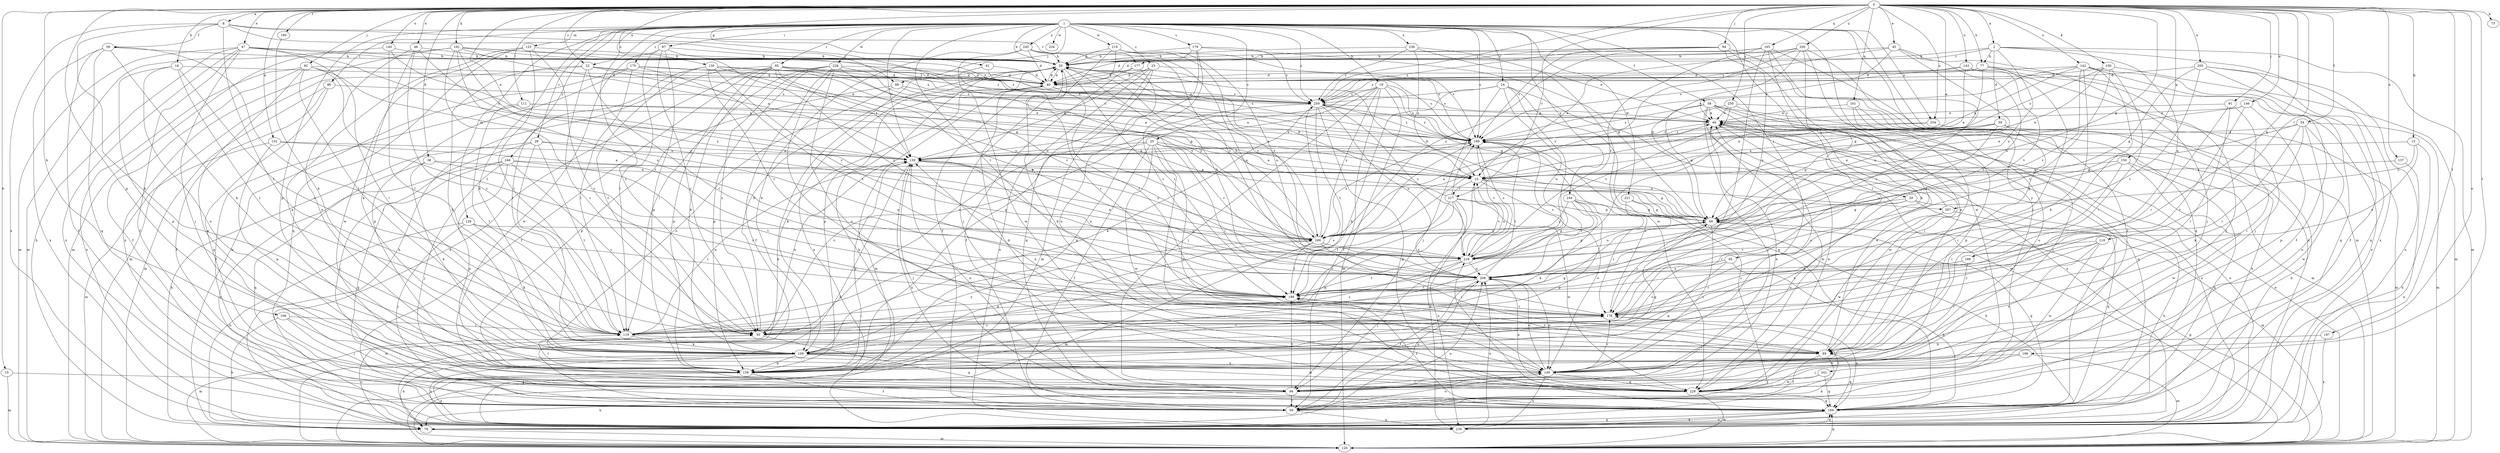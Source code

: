 strict digraph  {
0;
1;
2;
8;
10;
13;
15;
16;
19;
20;
22;
23;
24;
25;
28;
29;
30;
38;
39;
40;
45;
46;
47;
49;
54;
56;
58;
59;
61;
69;
73;
77;
78;
85;
86;
87;
89;
91;
92;
94;
95;
98;
99;
100;
102;
106;
109;
111;
118;
119;
123;
126;
129;
130;
132;
137;
139;
140;
142;
143;
146;
149;
150;
158;
161;
165;
166;
169;
175;
177;
178;
179;
189;
190;
196;
197;
198;
200;
205;
207;
208;
217;
218;
219;
221;
226;
228;
229;
234;
236;
239;
241;
244;
245;
246;
249;
250;
259;
0 -> 2  [label=a];
0 -> 8  [label=a];
0 -> 10  [label=a];
0 -> 13  [label=b];
0 -> 15  [label=b];
0 -> 16  [label=b];
0 -> 22  [label=c];
0 -> 38  [label=d];
0 -> 45  [label=e];
0 -> 46  [label=e];
0 -> 47  [label=e];
0 -> 54  [label=f];
0 -> 61  [label=g];
0 -> 69  [label=g];
0 -> 73  [label=h];
0 -> 77  [label=h];
0 -> 91  [label=j];
0 -> 92  [label=j];
0 -> 94  [label=j];
0 -> 100  [label=k];
0 -> 102  [label=k];
0 -> 106  [label=k];
0 -> 111  [label=l];
0 -> 118  [label=l];
0 -> 130  [label=n];
0 -> 132  [label=n];
0 -> 137  [label=n];
0 -> 139  [label=n];
0 -> 140  [label=o];
0 -> 142  [label=o];
0 -> 143  [label=o];
0 -> 146  [label=o];
0 -> 149  [label=o];
0 -> 150  [label=p];
0 -> 158  [label=p];
0 -> 161  [label=q];
0 -> 165  [label=q];
0 -> 166  [label=q];
0 -> 190  [label=t];
0 -> 196  [label=t];
0 -> 197  [label=t];
0 -> 200  [label=u];
0 -> 205  [label=u];
0 -> 217  [label=v];
0 -> 234  [label=x];
0 -> 250  [label=z];
0 -> 259  [label=z];
1 -> 19  [label=b];
1 -> 20  [label=b];
1 -> 22  [label=c];
1 -> 23  [label=c];
1 -> 24  [label=c];
1 -> 25  [label=c];
1 -> 28  [label=c];
1 -> 29  [label=c];
1 -> 30  [label=c];
1 -> 56  [label=f];
1 -> 85  [label=i];
1 -> 86  [label=i];
1 -> 87  [label=i];
1 -> 95  [label=j];
1 -> 98  [label=j];
1 -> 109  [label=k];
1 -> 123  [label=m];
1 -> 126  [label=m];
1 -> 129  [label=m];
1 -> 139  [label=n];
1 -> 158  [label=p];
1 -> 175  [label=r];
1 -> 179  [label=s];
1 -> 189  [label=s];
1 -> 198  [label=t];
1 -> 219  [label=w];
1 -> 221  [label=w];
1 -> 226  [label=w];
1 -> 228  [label=w];
1 -> 229  [label=w];
1 -> 234  [label=x];
1 -> 236  [label=x];
1 -> 241  [label=y];
1 -> 244  [label=y];
1 -> 245  [label=y];
1 -> 246  [label=y];
1 -> 259  [label=z];
2 -> 20  [label=b];
2 -> 39  [label=d];
2 -> 77  [label=h];
2 -> 129  [label=m];
2 -> 166  [label=q];
2 -> 177  [label=r];
2 -> 239  [label=x];
2 -> 249  [label=y];
8 -> 58  [label=f];
8 -> 98  [label=j];
8 -> 109  [label=k];
8 -> 119  [label=l];
8 -> 177  [label=r];
8 -> 189  [label=s];
8 -> 239  [label=x];
10 -> 69  [label=g];
10 -> 149  [label=o];
10 -> 207  [label=u];
10 -> 217  [label=v];
10 -> 218  [label=v];
13 -> 78  [label=h];
13 -> 139  [label=n];
13 -> 207  [label=u];
13 -> 208  [label=u];
15 -> 99  [label=j];
15 -> 129  [label=m];
16 -> 30  [label=c];
16 -> 40  [label=d];
16 -> 119  [label=l];
16 -> 149  [label=o];
16 -> 158  [label=p];
19 -> 30  [label=c];
19 -> 59  [label=f];
19 -> 69  [label=g];
19 -> 99  [label=j];
19 -> 129  [label=m];
19 -> 139  [label=n];
19 -> 189  [label=s];
19 -> 249  [label=y];
19 -> 259  [label=z];
20 -> 40  [label=d];
20 -> 158  [label=p];
20 -> 178  [label=r];
20 -> 189  [label=s];
20 -> 198  [label=t];
20 -> 239  [label=x];
20 -> 249  [label=y];
22 -> 30  [label=c];
22 -> 40  [label=d];
22 -> 49  [label=e];
22 -> 109  [label=k];
22 -> 129  [label=m];
22 -> 178  [label=r];
22 -> 249  [label=y];
23 -> 40  [label=d];
23 -> 129  [label=m];
23 -> 139  [label=n];
23 -> 169  [label=q];
23 -> 189  [label=s];
23 -> 239  [label=x];
24 -> 99  [label=j];
24 -> 109  [label=k];
24 -> 129  [label=m];
24 -> 158  [label=p];
24 -> 169  [label=q];
24 -> 208  [label=u];
24 -> 259  [label=z];
25 -> 10  [label=a];
25 -> 30  [label=c];
25 -> 59  [label=f];
25 -> 89  [label=i];
25 -> 139  [label=n];
25 -> 149  [label=o];
25 -> 178  [label=r];
25 -> 218  [label=v];
25 -> 229  [label=w];
28 -> 78  [label=h];
28 -> 89  [label=i];
28 -> 99  [label=j];
28 -> 119  [label=l];
28 -> 139  [label=n];
28 -> 208  [label=u];
29 -> 69  [label=g];
29 -> 78  [label=h];
29 -> 149  [label=o];
29 -> 169  [label=q];
29 -> 178  [label=r];
30 -> 20  [label=b];
30 -> 129  [label=m];
30 -> 139  [label=n];
30 -> 169  [label=q];
30 -> 178  [label=r];
38 -> 10  [label=a];
38 -> 109  [label=k];
38 -> 169  [label=q];
38 -> 198  [label=t];
39 -> 10  [label=a];
39 -> 69  [label=g];
39 -> 78  [label=h];
39 -> 89  [label=i];
39 -> 139  [label=n];
39 -> 189  [label=s];
39 -> 208  [label=u];
40 -> 20  [label=b];
40 -> 109  [label=k];
40 -> 129  [label=m];
40 -> 198  [label=t];
40 -> 259  [label=z];
45 -> 20  [label=b];
45 -> 99  [label=j];
45 -> 189  [label=s];
45 -> 198  [label=t];
45 -> 208  [label=u];
45 -> 259  [label=z];
46 -> 20  [label=b];
46 -> 30  [label=c];
46 -> 109  [label=k];
46 -> 139  [label=n];
46 -> 149  [label=o];
47 -> 20  [label=b];
47 -> 59  [label=f];
47 -> 69  [label=g];
47 -> 78  [label=h];
47 -> 89  [label=i];
47 -> 99  [label=j];
47 -> 129  [label=m];
47 -> 239  [label=x];
47 -> 259  [label=z];
49 -> 189  [label=s];
49 -> 229  [label=w];
49 -> 239  [label=x];
54 -> 69  [label=g];
54 -> 109  [label=k];
54 -> 129  [label=m];
54 -> 149  [label=o];
54 -> 178  [label=r];
54 -> 189  [label=s];
54 -> 229  [label=w];
56 -> 49  [label=e];
56 -> 69  [label=g];
56 -> 99  [label=j];
56 -> 129  [label=m];
56 -> 149  [label=o];
56 -> 169  [label=q];
56 -> 189  [label=s];
56 -> 229  [label=w];
56 -> 239  [label=x];
58 -> 20  [label=b];
58 -> 59  [label=f];
58 -> 109  [label=k];
58 -> 119  [label=l];
58 -> 169  [label=q];
58 -> 239  [label=x];
59 -> 149  [label=o];
59 -> 178  [label=r];
59 -> 189  [label=s];
59 -> 208  [label=u];
59 -> 239  [label=x];
61 -> 40  [label=d];
61 -> 189  [label=s];
61 -> 249  [label=y];
69 -> 20  [label=b];
69 -> 149  [label=o];
69 -> 169  [label=q];
69 -> 178  [label=r];
69 -> 249  [label=y];
77 -> 40  [label=d];
77 -> 69  [label=g];
77 -> 89  [label=i];
77 -> 99  [label=j];
77 -> 239  [label=x];
77 -> 259  [label=z];
78 -> 30  [label=c];
78 -> 129  [label=m];
78 -> 169  [label=q];
78 -> 208  [label=u];
85 -> 10  [label=a];
85 -> 40  [label=d];
85 -> 59  [label=f];
85 -> 78  [label=h];
85 -> 109  [label=k];
85 -> 139  [label=n];
85 -> 158  [label=p];
85 -> 208  [label=u];
85 -> 218  [label=v];
85 -> 239  [label=x];
85 -> 259  [label=z];
86 -> 59  [label=f];
86 -> 129  [label=m];
86 -> 169  [label=q];
86 -> 259  [label=z];
87 -> 20  [label=b];
87 -> 30  [label=c];
87 -> 119  [label=l];
87 -> 158  [label=p];
87 -> 208  [label=u];
87 -> 229  [label=w];
89 -> 49  [label=e];
89 -> 59  [label=f];
89 -> 78  [label=h];
89 -> 139  [label=n];
89 -> 169  [label=q];
89 -> 198  [label=t];
91 -> 49  [label=e];
91 -> 89  [label=i];
91 -> 119  [label=l];
91 -> 178  [label=r];
92 -> 40  [label=d];
92 -> 59  [label=f];
92 -> 89  [label=i];
92 -> 198  [label=t];
92 -> 229  [label=w];
92 -> 239  [label=x];
92 -> 249  [label=y];
94 -> 20  [label=b];
94 -> 40  [label=d];
94 -> 119  [label=l];
94 -> 178  [label=r];
94 -> 189  [label=s];
94 -> 208  [label=u];
94 -> 259  [label=z];
95 -> 30  [label=c];
95 -> 158  [label=p];
95 -> 169  [label=q];
95 -> 208  [label=u];
98 -> 10  [label=a];
98 -> 149  [label=o];
98 -> 158  [label=p];
98 -> 259  [label=z];
99 -> 49  [label=e];
99 -> 59  [label=f];
99 -> 78  [label=h];
99 -> 139  [label=n];
99 -> 198  [label=t];
100 -> 10  [label=a];
100 -> 40  [label=d];
100 -> 89  [label=i];
100 -> 129  [label=m];
100 -> 189  [label=s];
100 -> 198  [label=t];
102 -> 20  [label=b];
102 -> 129  [label=m];
102 -> 139  [label=n];
102 -> 189  [label=s];
102 -> 198  [label=t];
102 -> 208  [label=u];
102 -> 239  [label=x];
102 -> 249  [label=y];
102 -> 259  [label=z];
106 -> 78  [label=h];
106 -> 99  [label=j];
106 -> 119  [label=l];
106 -> 229  [label=w];
109 -> 78  [label=h];
109 -> 149  [label=o];
109 -> 158  [label=p];
109 -> 229  [label=w];
109 -> 239  [label=x];
109 -> 249  [label=y];
111 -> 10  [label=a];
111 -> 49  [label=e];
111 -> 59  [label=f];
111 -> 119  [label=l];
118 -> 149  [label=o];
118 -> 178  [label=r];
118 -> 198  [label=t];
118 -> 218  [label=v];
118 -> 229  [label=w];
119 -> 69  [label=g];
119 -> 89  [label=i];
119 -> 109  [label=k];
119 -> 139  [label=n];
119 -> 189  [label=s];
119 -> 198  [label=t];
123 -> 20  [label=b];
123 -> 30  [label=c];
123 -> 119  [label=l];
123 -> 158  [label=p];
123 -> 169  [label=q];
123 -> 229  [label=w];
126 -> 78  [label=h];
126 -> 99  [label=j];
126 -> 109  [label=k];
126 -> 198  [label=t];
126 -> 249  [label=y];
129 -> 20  [label=b];
129 -> 49  [label=e];
129 -> 69  [label=g];
129 -> 169  [label=q];
130 -> 30  [label=c];
130 -> 40  [label=d];
130 -> 119  [label=l];
130 -> 198  [label=t];
130 -> 218  [label=v];
130 -> 249  [label=y];
130 -> 259  [label=z];
132 -> 10  [label=a];
132 -> 129  [label=m];
132 -> 139  [label=n];
132 -> 158  [label=p];
137 -> 10  [label=a];
137 -> 239  [label=x];
139 -> 10  [label=a];
139 -> 78  [label=h];
139 -> 99  [label=j];
139 -> 158  [label=p];
139 -> 208  [label=u];
139 -> 249  [label=y];
140 -> 10  [label=a];
140 -> 20  [label=b];
140 -> 119  [label=l];
140 -> 129  [label=m];
142 -> 40  [label=d];
142 -> 59  [label=f];
142 -> 89  [label=i];
142 -> 109  [label=k];
142 -> 139  [label=n];
142 -> 169  [label=q];
142 -> 189  [label=s];
142 -> 218  [label=v];
143 -> 10  [label=a];
143 -> 40  [label=d];
143 -> 49  [label=e];
143 -> 99  [label=j];
143 -> 218  [label=v];
146 -> 10  [label=a];
146 -> 49  [label=e];
146 -> 158  [label=p];
146 -> 178  [label=r];
149 -> 20  [label=b];
149 -> 99  [label=j];
149 -> 178  [label=r];
149 -> 208  [label=u];
149 -> 229  [label=w];
149 -> 239  [label=x];
150 -> 10  [label=a];
150 -> 69  [label=g];
150 -> 89  [label=i];
150 -> 169  [label=q];
150 -> 229  [label=w];
158 -> 59  [label=f];
158 -> 69  [label=g];
158 -> 119  [label=l];
158 -> 239  [label=x];
161 -> 49  [label=e];
161 -> 89  [label=i];
161 -> 149  [label=o];
161 -> 158  [label=p];
165 -> 20  [label=b];
165 -> 59  [label=f];
165 -> 109  [label=k];
165 -> 198  [label=t];
165 -> 218  [label=v];
165 -> 239  [label=x];
165 -> 249  [label=y];
166 -> 89  [label=i];
166 -> 178  [label=r];
166 -> 208  [label=u];
169 -> 49  [label=e];
169 -> 78  [label=h];
169 -> 139  [label=n];
169 -> 198  [label=t];
169 -> 239  [label=x];
175 -> 40  [label=d];
175 -> 49  [label=e];
175 -> 78  [label=h];
175 -> 119  [label=l];
175 -> 158  [label=p];
175 -> 198  [label=t];
177 -> 40  [label=d];
177 -> 59  [label=f];
177 -> 149  [label=o];
178 -> 30  [label=c];
178 -> 119  [label=l];
178 -> 169  [label=q];
178 -> 189  [label=s];
179 -> 20  [label=b];
179 -> 40  [label=d];
179 -> 69  [label=g];
179 -> 158  [label=p];
179 -> 178  [label=r];
179 -> 259  [label=z];
189 -> 139  [label=n];
189 -> 198  [label=t];
189 -> 218  [label=v];
189 -> 259  [label=z];
190 -> 109  [label=k];
196 -> 99  [label=j];
196 -> 129  [label=m];
196 -> 149  [label=o];
197 -> 109  [label=k];
197 -> 239  [label=x];
198 -> 178  [label=r];
200 -> 10  [label=a];
200 -> 20  [label=b];
200 -> 69  [label=g];
200 -> 119  [label=l];
200 -> 158  [label=p];
200 -> 169  [label=q];
200 -> 249  [label=y];
205 -> 40  [label=d];
205 -> 59  [label=f];
205 -> 69  [label=g];
205 -> 169  [label=q];
205 -> 198  [label=t];
205 -> 239  [label=x];
207 -> 49  [label=e];
207 -> 109  [label=k];
207 -> 129  [label=m];
207 -> 229  [label=w];
208 -> 20  [label=b];
208 -> 59  [label=f];
208 -> 149  [label=o];
208 -> 189  [label=s];
208 -> 198  [label=t];
217 -> 20  [label=b];
217 -> 30  [label=c];
217 -> 69  [label=g];
217 -> 158  [label=p];
217 -> 189  [label=s];
217 -> 198  [label=t];
217 -> 229  [label=w];
217 -> 239  [label=x];
218 -> 10  [label=a];
218 -> 30  [label=c];
218 -> 69  [label=g];
218 -> 99  [label=j];
218 -> 139  [label=n];
218 -> 189  [label=s];
218 -> 198  [label=t];
218 -> 208  [label=u];
219 -> 20  [label=b];
219 -> 59  [label=f];
219 -> 99  [label=j];
219 -> 189  [label=s];
219 -> 208  [label=u];
219 -> 218  [label=v];
221 -> 69  [label=g];
221 -> 78  [label=h];
221 -> 208  [label=u];
228 -> 30  [label=c];
228 -> 40  [label=d];
228 -> 59  [label=f];
228 -> 69  [label=g];
228 -> 89  [label=i];
228 -> 119  [label=l];
228 -> 149  [label=o];
228 -> 158  [label=p];
228 -> 189  [label=s];
229 -> 40  [label=d];
229 -> 49  [label=e];
229 -> 129  [label=m];
229 -> 169  [label=q];
229 -> 208  [label=u];
229 -> 218  [label=v];
234 -> 129  [label=m];
234 -> 189  [label=s];
234 -> 218  [label=v];
236 -> 10  [label=a];
236 -> 20  [label=b];
236 -> 49  [label=e];
236 -> 229  [label=w];
236 -> 259  [label=z];
239 -> 10  [label=a];
239 -> 20  [label=b];
239 -> 49  [label=e];
239 -> 169  [label=q];
239 -> 208  [label=u];
241 -> 99  [label=j];
241 -> 169  [label=q];
241 -> 229  [label=w];
244 -> 69  [label=g];
244 -> 109  [label=k];
244 -> 158  [label=p];
244 -> 178  [label=r];
244 -> 218  [label=v];
244 -> 249  [label=y];
245 -> 20  [label=b];
245 -> 40  [label=d];
245 -> 109  [label=k];
245 -> 208  [label=u];
245 -> 218  [label=v];
245 -> 229  [label=w];
246 -> 10  [label=a];
246 -> 30  [label=c];
246 -> 99  [label=j];
246 -> 158  [label=p];
246 -> 169  [label=q];
246 -> 178  [label=r];
246 -> 239  [label=x];
249 -> 20  [label=b];
249 -> 49  [label=e];
249 -> 89  [label=i];
249 -> 129  [label=m];
249 -> 158  [label=p];
249 -> 189  [label=s];
249 -> 198  [label=t];
249 -> 218  [label=v];
249 -> 259  [label=z];
250 -> 49  [label=e];
250 -> 78  [label=h];
250 -> 99  [label=j];
250 -> 218  [label=v];
250 -> 249  [label=y];
259 -> 49  [label=e];
259 -> 109  [label=k];
259 -> 158  [label=p];
259 -> 169  [label=q];
259 -> 189  [label=s];
259 -> 198  [label=t];
259 -> 208  [label=u];
259 -> 218  [label=v];
}
